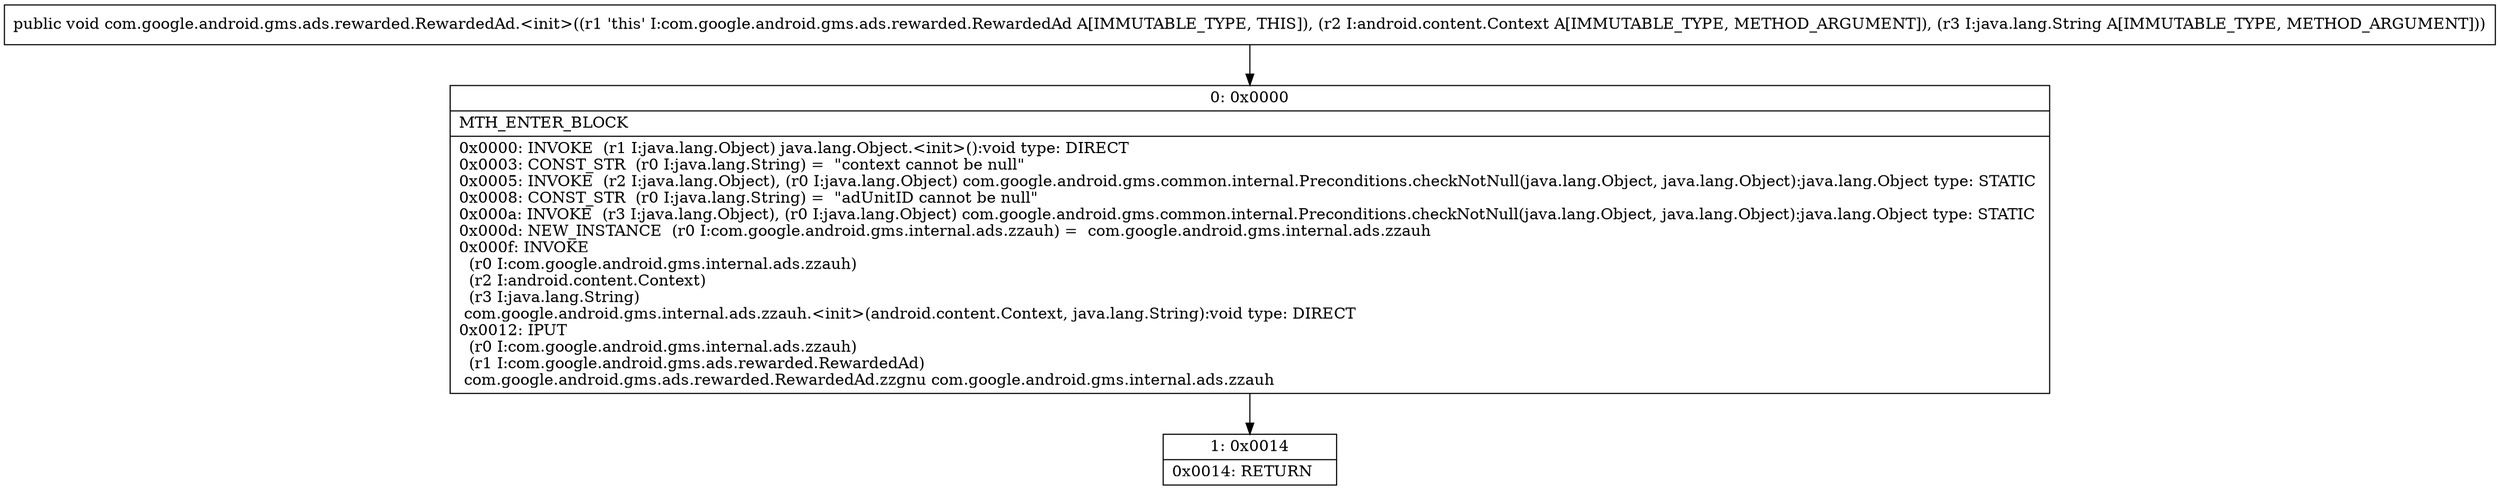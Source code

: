 digraph "CFG forcom.google.android.gms.ads.rewarded.RewardedAd.\<init\>(Landroid\/content\/Context;Ljava\/lang\/String;)V" {
Node_0 [shape=record,label="{0\:\ 0x0000|MTH_ENTER_BLOCK\l|0x0000: INVOKE  (r1 I:java.lang.Object) java.lang.Object.\<init\>():void type: DIRECT \l0x0003: CONST_STR  (r0 I:java.lang.String) =  \"context cannot be null\" \l0x0005: INVOKE  (r2 I:java.lang.Object), (r0 I:java.lang.Object) com.google.android.gms.common.internal.Preconditions.checkNotNull(java.lang.Object, java.lang.Object):java.lang.Object type: STATIC \l0x0008: CONST_STR  (r0 I:java.lang.String) =  \"adUnitID cannot be null\" \l0x000a: INVOKE  (r3 I:java.lang.Object), (r0 I:java.lang.Object) com.google.android.gms.common.internal.Preconditions.checkNotNull(java.lang.Object, java.lang.Object):java.lang.Object type: STATIC \l0x000d: NEW_INSTANCE  (r0 I:com.google.android.gms.internal.ads.zzauh) =  com.google.android.gms.internal.ads.zzauh \l0x000f: INVOKE  \l  (r0 I:com.google.android.gms.internal.ads.zzauh)\l  (r2 I:android.content.Context)\l  (r3 I:java.lang.String)\l com.google.android.gms.internal.ads.zzauh.\<init\>(android.content.Context, java.lang.String):void type: DIRECT \l0x0012: IPUT  \l  (r0 I:com.google.android.gms.internal.ads.zzauh)\l  (r1 I:com.google.android.gms.ads.rewarded.RewardedAd)\l com.google.android.gms.ads.rewarded.RewardedAd.zzgnu com.google.android.gms.internal.ads.zzauh \l}"];
Node_1 [shape=record,label="{1\:\ 0x0014|0x0014: RETURN   \l}"];
MethodNode[shape=record,label="{public void com.google.android.gms.ads.rewarded.RewardedAd.\<init\>((r1 'this' I:com.google.android.gms.ads.rewarded.RewardedAd A[IMMUTABLE_TYPE, THIS]), (r2 I:android.content.Context A[IMMUTABLE_TYPE, METHOD_ARGUMENT]), (r3 I:java.lang.String A[IMMUTABLE_TYPE, METHOD_ARGUMENT])) }"];
MethodNode -> Node_0;
Node_0 -> Node_1;
}

